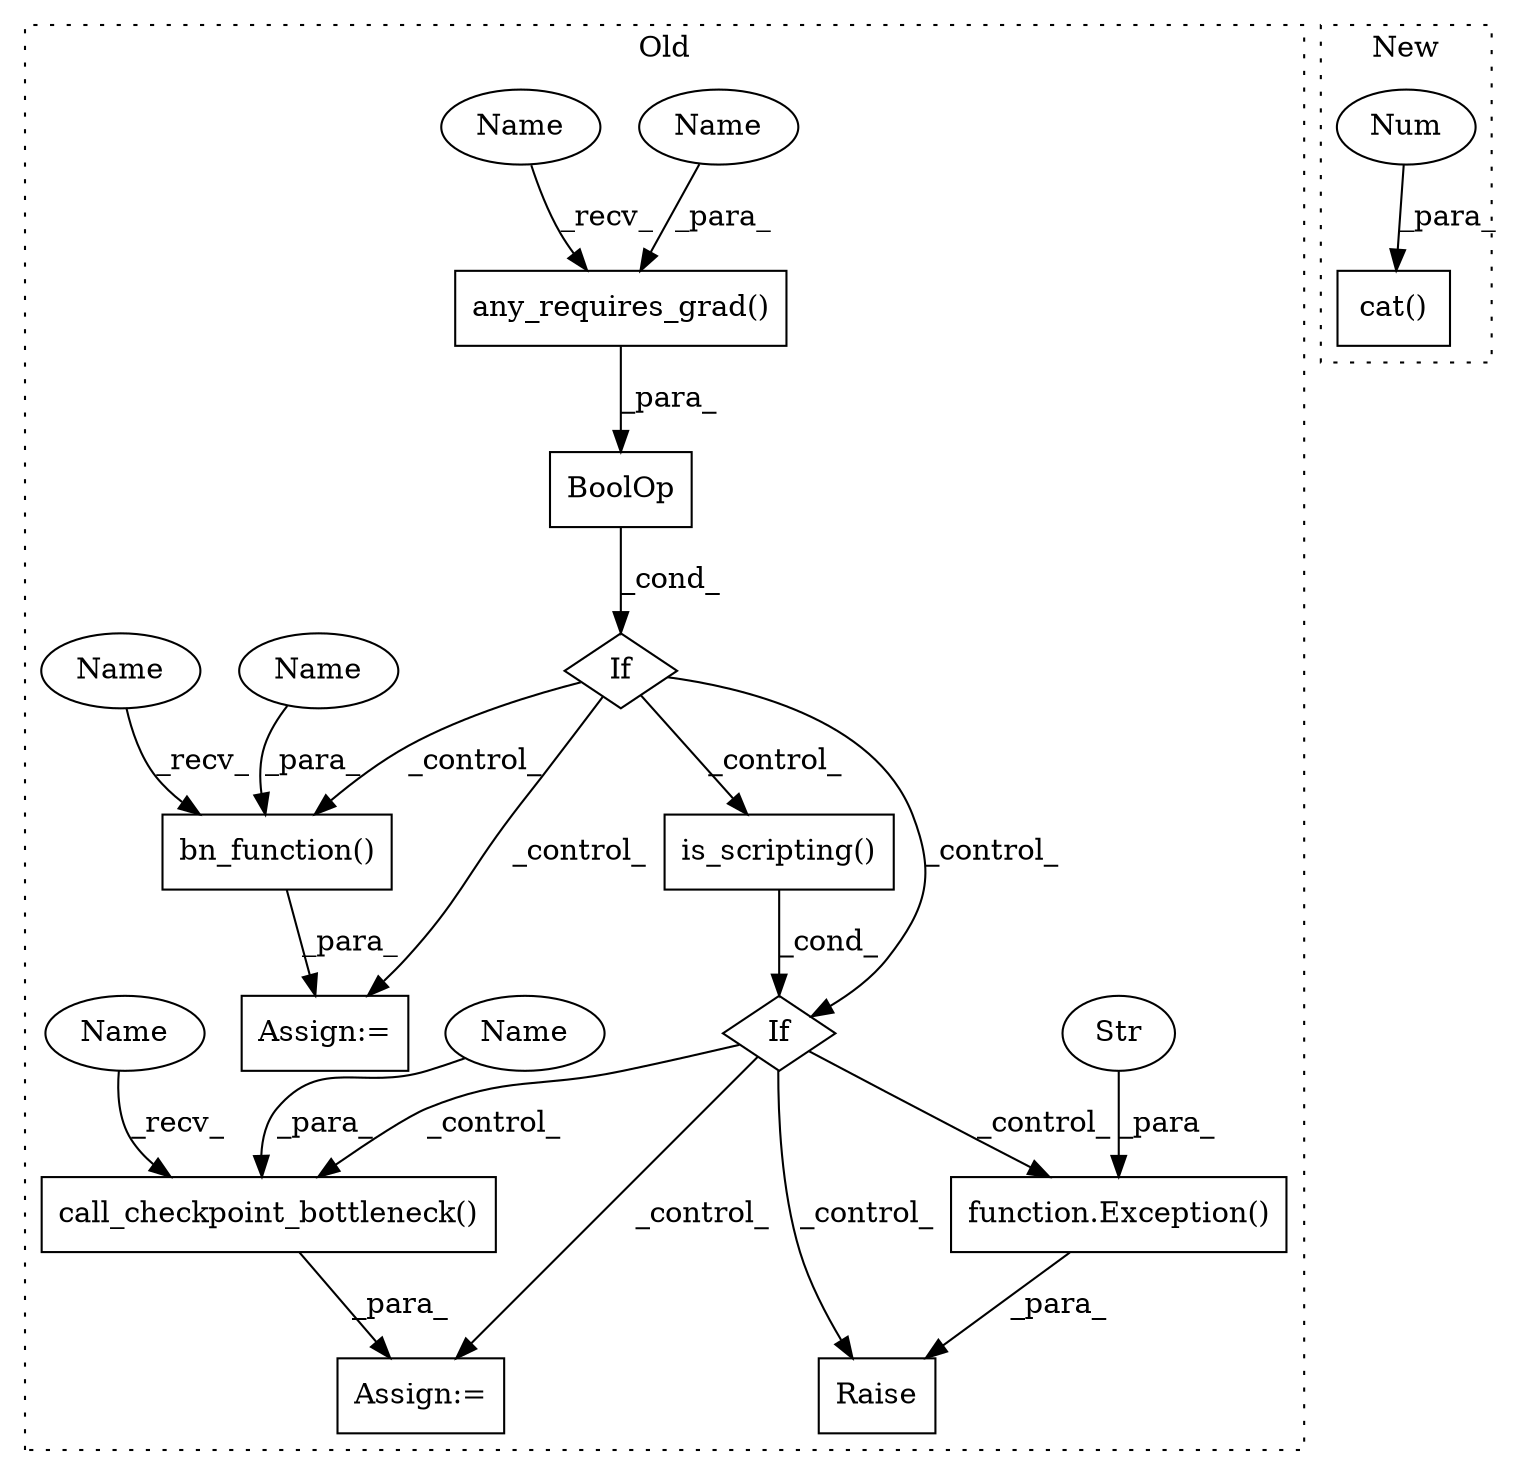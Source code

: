 digraph G {
subgraph cluster0 {
1 [label="any_requires_grad()" a="75" s="1801,1837" l="23,1" shape="box"];
3 [label="call_checkpoint_bottleneck()" a="75" s="1987,2032" l="32,1" shape="box"];
4 [label="If" a="96" s="1772" l="3" shape="diamond"];
5 [label="function.Exception()" a="75" s="1903,1952" l="10,1" shape="box"];
6 [label="If" a="96" s="1852" l="3" shape="diamond"];
7 [label="Str" a="66" s="1913" l="39" shape="ellipse"];
9 [label="bn_function()" a="75" s="2080,2110" l="17,1" shape="box"];
10 [label="BoolOp" a="72" s="1775" l="63" shape="box"];
11 [label="Raise" a="91" s="1897" l="6" shape="box"];
12 [label="is_scripting()" a="75" s="1855" l="24" shape="box"];
13 [label="Assign:=" a="68" s="2077" l="3" shape="box"];
14 [label="Assign:=" a="68" s="1984" l="3" shape="box"];
15 [label="Name" a="87" s="2019" l="13" shape="ellipse"];
16 [label="Name" a="87" s="2097" l="13" shape="ellipse"];
17 [label="Name" a="87" s="1824" l="13" shape="ellipse"];
18 [label="Name" a="87" s="2080" l="4" shape="ellipse"];
19 [label="Name" a="87" s="1987" l="4" shape="ellipse"];
20 [label="Name" a="87" s="1801" l="4" shape="ellipse"];
label = "Old";
style="dotted";
}
subgraph cluster1 {
2 [label="cat()" a="75" s="933,952" l="10,1" shape="box"];
8 [label="Num" a="76" s="951" l="1" shape="ellipse"];
label = "New";
style="dotted";
}
1 -> 10 [label="_para_"];
3 -> 14 [label="_para_"];
4 -> 12 [label="_control_"];
4 -> 6 [label="_control_"];
4 -> 13 [label="_control_"];
4 -> 9 [label="_control_"];
5 -> 11 [label="_para_"];
6 -> 11 [label="_control_"];
6 -> 5 [label="_control_"];
6 -> 14 [label="_control_"];
6 -> 3 [label="_control_"];
7 -> 5 [label="_para_"];
8 -> 2 [label="_para_"];
9 -> 13 [label="_para_"];
10 -> 4 [label="_cond_"];
12 -> 6 [label="_cond_"];
15 -> 3 [label="_para_"];
16 -> 9 [label="_para_"];
17 -> 1 [label="_para_"];
18 -> 9 [label="_recv_"];
19 -> 3 [label="_recv_"];
20 -> 1 [label="_recv_"];
}
